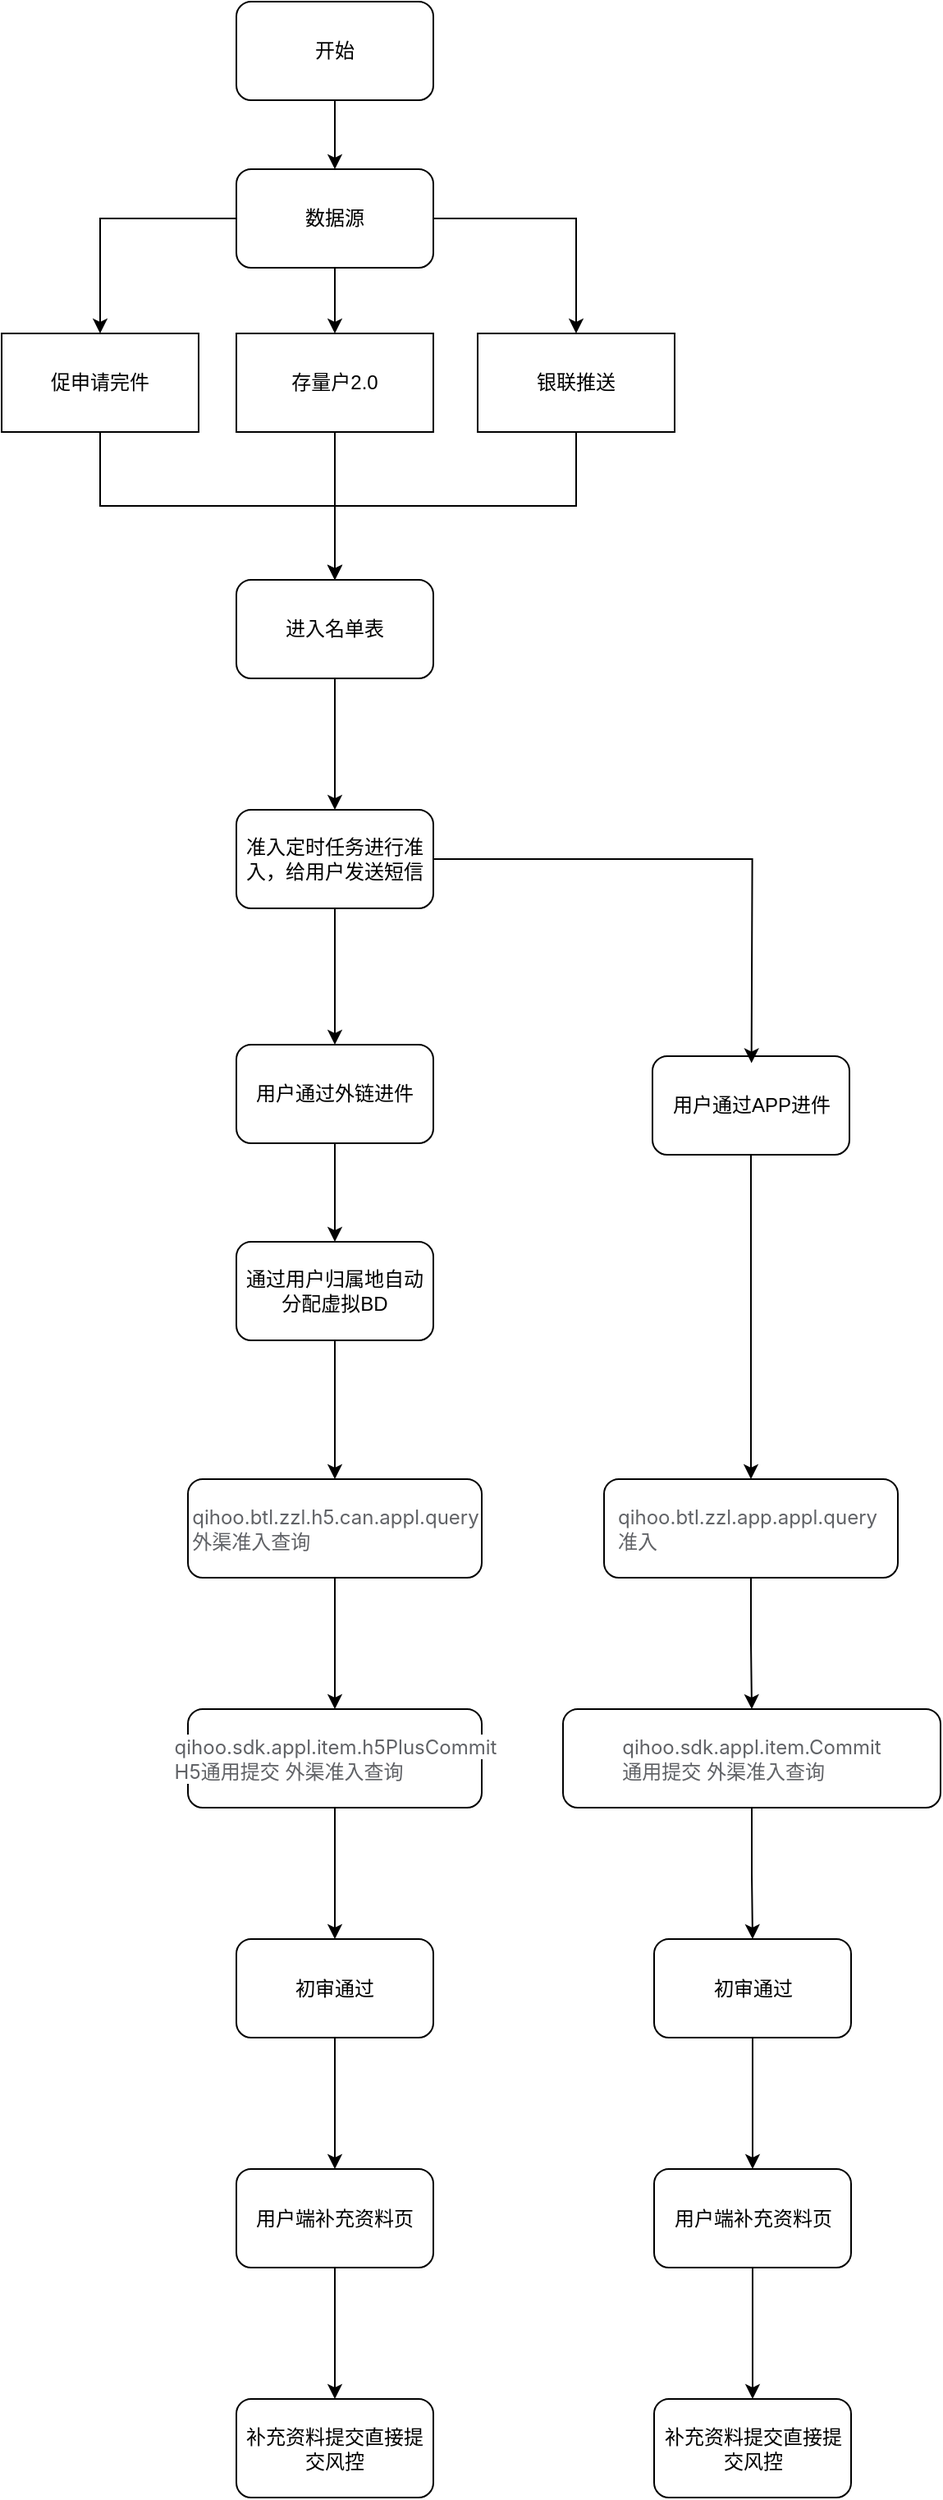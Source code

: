 <mxfile version="24.8.4">
  <diagram name="第 1 页" id="A0777vek0j0JSKXQK9_4">
    <mxGraphModel dx="1318" dy="2015" grid="1" gridSize="10" guides="1" tooltips="1" connect="1" arrows="1" fold="1" page="1" pageScale="1" pageWidth="827" pageHeight="1169" math="0" shadow="0">
      <root>
        <mxCell id="0" />
        <mxCell id="1" parent="0" />
        <mxCell id="Cu_a6kPjpPEJnt5boz2_-23" style="edgeStyle=orthogonalEdgeStyle;rounded=0;orthogonalLoop=1;jettySize=auto;html=1;exitX=0.5;exitY=1;exitDx=0;exitDy=0;entryX=0.5;entryY=0;entryDx=0;entryDy=0;" edge="1" parent="1" source="5QuEPFjCGACMdQFPJvil-6" target="5QuEPFjCGACMdQFPJvil-15">
          <mxGeometry relative="1" as="geometry" />
        </mxCell>
        <mxCell id="5QuEPFjCGACMdQFPJvil-6" value="银联推送" style="rounded=0;whiteSpace=wrap;html=1;" parent="1" vertex="1">
          <mxGeometry x="538" y="130" width="120" height="60" as="geometry" />
        </mxCell>
        <mxCell id="Cu_a6kPjpPEJnt5boz2_-13" value="" style="edgeStyle=orthogonalEdgeStyle;rounded=0;orthogonalLoop=1;jettySize=auto;html=1;" edge="1" parent="1" source="5QuEPFjCGACMdQFPJvil-15" target="Cu_a6kPjpPEJnt5boz2_-12">
          <mxGeometry relative="1" as="geometry" />
        </mxCell>
        <mxCell id="5QuEPFjCGACMdQFPJvil-15" value="进入名单表" style="rounded=1;whiteSpace=wrap;html=1;" parent="1" vertex="1">
          <mxGeometry x="391" y="280" width="120" height="60" as="geometry" />
        </mxCell>
        <mxCell id="5QuEPFjCGACMdQFPJvil-21" value="" style="edgeStyle=orthogonalEdgeStyle;rounded=0;orthogonalLoop=1;jettySize=auto;html=1;" parent="1" source="5QuEPFjCGACMdQFPJvil-19" target="5QuEPFjCGACMdQFPJvil-20" edge="1">
          <mxGeometry relative="1" as="geometry" />
        </mxCell>
        <mxCell id="5QuEPFjCGACMdQFPJvil-19" value="通过用户归属地自动分配虚拟BD" style="rounded=1;whiteSpace=wrap;html=1;" parent="1" vertex="1">
          <mxGeometry x="391" y="683" width="120" height="60" as="geometry" />
        </mxCell>
        <mxCell id="Cu_a6kPjpPEJnt5boz2_-2" value="" style="edgeStyle=orthogonalEdgeStyle;rounded=0;orthogonalLoop=1;jettySize=auto;html=1;" edge="1" parent="1" source="5QuEPFjCGACMdQFPJvil-20" target="Cu_a6kPjpPEJnt5boz2_-1">
          <mxGeometry relative="1" as="geometry" />
        </mxCell>
        <mxCell id="5QuEPFjCGACMdQFPJvil-20" value="&lt;span style=&quot;color: rgb(96, 98, 102); font-family: -apple-system, BlinkMacSystemFont, &amp;quot;Segoe UI&amp;quot;, &amp;quot;PingFang SC&amp;quot;, &amp;quot;Hiragino Sans GB&amp;quot;, &amp;quot;Microsoft YaHei&amp;quot;, &amp;quot;Helvetica Neue&amp;quot;, Helvetica, Arial, sans-serif, &amp;quot;Apple Color Emoji&amp;quot;, &amp;quot;Segoe UI Emoji&amp;quot;, &amp;quot;Segoe UI Symbol&amp;quot;; text-align: left; white-space-collapse: preserve; background-color: rgb(255, 255, 255);&quot;&gt;qihoo.btl.zzl.h5.can.appl.query&lt;/span&gt;&lt;div style=&quot;text-align: left;&quot;&gt;&lt;font face=&quot;-apple-system, BlinkMacSystemFont, Segoe UI, PingFang SC, Hiragino Sans GB, Microsoft YaHei, Helvetica Neue, Helvetica, Arial, sans-serif, Apple Color Emoji, Segoe UI Emoji, Segoe UI Symbol&quot; color=&quot;#606266&quot;&gt;&lt;span style=&quot;white-space-collapse: preserve; background-color: rgb(255, 255, 255);&quot;&gt;外渠准入查询&lt;/span&gt;&lt;/font&gt;&lt;/div&gt;" style="whiteSpace=wrap;html=1;rounded=1;" parent="1" vertex="1">
          <mxGeometry x="361.5" y="827.5" width="179" height="60" as="geometry" />
        </mxCell>
        <mxCell id="Cu_a6kPjpPEJnt5boz2_-4" value="" style="edgeStyle=orthogonalEdgeStyle;rounded=0;orthogonalLoop=1;jettySize=auto;html=1;" edge="1" parent="1" source="Cu_a6kPjpPEJnt5boz2_-1" target="Cu_a6kPjpPEJnt5boz2_-3">
          <mxGeometry relative="1" as="geometry" />
        </mxCell>
        <mxCell id="Cu_a6kPjpPEJnt5boz2_-1" value="&lt;div style=&quot;text-align: left;&quot;&gt;&lt;span style=&quot;color: rgb(96, 98, 102); font-family: -apple-system, BlinkMacSystemFont, &amp;quot;Segoe UI&amp;quot;, &amp;quot;PingFang SC&amp;quot;, &amp;quot;Hiragino Sans GB&amp;quot;, &amp;quot;Microsoft YaHei&amp;quot;, &amp;quot;Helvetica Neue&amp;quot;, Helvetica, Arial, sans-serif, &amp;quot;Apple Color Emoji&amp;quot;, &amp;quot;Segoe UI Emoji&amp;quot;, &amp;quot;Segoe UI Symbol&amp;quot;; white-space-collapse: preserve; background-color: rgb(255, 255, 255);&quot;&gt;qihoo.sdk.appl.item.h5PlusCommit&lt;/span&gt;&lt;/div&gt;&lt;div style=&quot;text-align: left;&quot;&gt;&lt;font face=&quot;-apple-system, BlinkMacSystemFont, Segoe UI, PingFang SC, Hiragino Sans GB, Microsoft YaHei, Helvetica Neue, Helvetica, Arial, sans-serif, Apple Color Emoji, Segoe UI Emoji, Segoe UI Symbol&quot; color=&quot;#606266&quot;&gt;&lt;span style=&quot;white-space-collapse: preserve; background-color: rgb(255, 255, 255);&quot;&gt;&lt;font class=&quot;__Cici__translate__ __Cici_translate_similar_text_content__&quot;&gt;H5通用提交 &lt;font style=&quot;display: inline-block;&quot; class=&quot;__Cici_translate_translated_inject_node__&quot;&gt;&lt;span&gt;外渠准入查询&lt;/span&gt;&lt;/font&gt;&lt;/font&gt;&lt;/span&gt;&lt;/font&gt;&lt;/div&gt;" style="whiteSpace=wrap;html=1;rounded=1;" vertex="1" parent="1">
          <mxGeometry x="361.5" y="967.5" width="179" height="60" as="geometry" />
        </mxCell>
        <mxCell id="Cu_a6kPjpPEJnt5boz2_-6" value="" style="edgeStyle=orthogonalEdgeStyle;rounded=0;orthogonalLoop=1;jettySize=auto;html=1;" edge="1" parent="1" source="Cu_a6kPjpPEJnt5boz2_-3" target="Cu_a6kPjpPEJnt5boz2_-5">
          <mxGeometry relative="1" as="geometry" />
        </mxCell>
        <mxCell id="Cu_a6kPjpPEJnt5boz2_-3" value="初审通过" style="whiteSpace=wrap;html=1;rounded=1;" vertex="1" parent="1">
          <mxGeometry x="391" y="1107.5" width="120" height="60" as="geometry" />
        </mxCell>
        <mxCell id="Cu_a6kPjpPEJnt5boz2_-8" value="" style="edgeStyle=orthogonalEdgeStyle;rounded=0;orthogonalLoop=1;jettySize=auto;html=1;" edge="1" parent="1" source="Cu_a6kPjpPEJnt5boz2_-5" target="Cu_a6kPjpPEJnt5boz2_-7">
          <mxGeometry relative="1" as="geometry" />
        </mxCell>
        <mxCell id="Cu_a6kPjpPEJnt5boz2_-5" value="用户端补充资料页" style="whiteSpace=wrap;html=1;rounded=1;" vertex="1" parent="1">
          <mxGeometry x="391" y="1247.5" width="120" height="60" as="geometry" />
        </mxCell>
        <mxCell id="Cu_a6kPjpPEJnt5boz2_-7" value="补充资料提交直接提交风控" style="whiteSpace=wrap;html=1;rounded=1;" vertex="1" parent="1">
          <mxGeometry x="391" y="1387.5" width="120" height="60" as="geometry" />
        </mxCell>
        <mxCell id="Cu_a6kPjpPEJnt5boz2_-16" value="" style="edgeStyle=orthogonalEdgeStyle;rounded=0;orthogonalLoop=1;jettySize=auto;html=1;" edge="1" parent="1" source="Cu_a6kPjpPEJnt5boz2_-12" target="Cu_a6kPjpPEJnt5boz2_-15">
          <mxGeometry relative="1" as="geometry" />
        </mxCell>
        <mxCell id="Cu_a6kPjpPEJnt5boz2_-12" value="准入定时任务进行准入，给用户发送短信" style="whiteSpace=wrap;html=1;rounded=1;" vertex="1" parent="1">
          <mxGeometry x="391" y="420" width="120" height="60" as="geometry" />
        </mxCell>
        <mxCell id="Cu_a6kPjpPEJnt5boz2_-24" style="edgeStyle=orthogonalEdgeStyle;rounded=0;orthogonalLoop=1;jettySize=auto;html=1;exitX=0.5;exitY=1;exitDx=0;exitDy=0;entryX=0.5;entryY=0;entryDx=0;entryDy=0;" edge="1" parent="1" source="Cu_a6kPjpPEJnt5boz2_-15" target="5QuEPFjCGACMdQFPJvil-19">
          <mxGeometry relative="1" as="geometry" />
        </mxCell>
        <mxCell id="Cu_a6kPjpPEJnt5boz2_-15" value="用户通过外链进件" style="whiteSpace=wrap;html=1;rounded=1;" vertex="1" parent="1">
          <mxGeometry x="391" y="563" width="120" height="60" as="geometry" />
        </mxCell>
        <mxCell id="Cu_a6kPjpPEJnt5boz2_-20" style="edgeStyle=orthogonalEdgeStyle;rounded=0;orthogonalLoop=1;jettySize=auto;html=1;exitX=0.5;exitY=1;exitDx=0;exitDy=0;entryX=0.5;entryY=0;entryDx=0;entryDy=0;" edge="1" parent="1" source="Cu_a6kPjpPEJnt5boz2_-19" target="5QuEPFjCGACMdQFPJvil-15">
          <mxGeometry relative="1" as="geometry" />
        </mxCell>
        <mxCell id="Cu_a6kPjpPEJnt5boz2_-19" value="存量户2.0" style="rounded=0;whiteSpace=wrap;html=1;" vertex="1" parent="1">
          <mxGeometry x="391" y="130" width="120" height="60" as="geometry" />
        </mxCell>
        <mxCell id="Cu_a6kPjpPEJnt5boz2_-22" style="edgeStyle=orthogonalEdgeStyle;rounded=0;orthogonalLoop=1;jettySize=auto;html=1;exitX=0.5;exitY=1;exitDx=0;exitDy=0;entryX=0.5;entryY=0;entryDx=0;entryDy=0;" edge="1" parent="1" source="Cu_a6kPjpPEJnt5boz2_-21" target="5QuEPFjCGACMdQFPJvil-15">
          <mxGeometry relative="1" as="geometry" />
        </mxCell>
        <mxCell id="Cu_a6kPjpPEJnt5boz2_-21" value="促申请完件" style="rounded=0;whiteSpace=wrap;html=1;" vertex="1" parent="1">
          <mxGeometry x="248" y="130" width="120" height="60" as="geometry" />
        </mxCell>
        <mxCell id="Cu_a6kPjpPEJnt5boz2_-28" value="" style="edgeStyle=orthogonalEdgeStyle;rounded=0;orthogonalLoop=1;jettySize=auto;html=1;" edge="1" parent="1" source="Cu_a6kPjpPEJnt5boz2_-25" target="Cu_a6kPjpPEJnt5boz2_-27">
          <mxGeometry relative="1" as="geometry" />
        </mxCell>
        <mxCell id="Cu_a6kPjpPEJnt5boz2_-25" value="开始" style="rounded=1;whiteSpace=wrap;html=1;" vertex="1" parent="1">
          <mxGeometry x="391" y="-72" width="120" height="60" as="geometry" />
        </mxCell>
        <mxCell id="Cu_a6kPjpPEJnt5boz2_-29" style="edgeStyle=orthogonalEdgeStyle;rounded=0;orthogonalLoop=1;jettySize=auto;html=1;exitX=0.5;exitY=1;exitDx=0;exitDy=0;entryX=0.5;entryY=0;entryDx=0;entryDy=0;" edge="1" parent="1" source="Cu_a6kPjpPEJnt5boz2_-27" target="Cu_a6kPjpPEJnt5boz2_-19">
          <mxGeometry relative="1" as="geometry" />
        </mxCell>
        <mxCell id="Cu_a6kPjpPEJnt5boz2_-30" style="edgeStyle=orthogonalEdgeStyle;rounded=0;orthogonalLoop=1;jettySize=auto;html=1;exitX=0;exitY=0.5;exitDx=0;exitDy=0;entryX=0.5;entryY=0;entryDx=0;entryDy=0;" edge="1" parent="1" source="Cu_a6kPjpPEJnt5boz2_-27" target="Cu_a6kPjpPEJnt5boz2_-21">
          <mxGeometry relative="1" as="geometry" />
        </mxCell>
        <mxCell id="Cu_a6kPjpPEJnt5boz2_-31" style="edgeStyle=orthogonalEdgeStyle;rounded=0;orthogonalLoop=1;jettySize=auto;html=1;exitX=1;exitY=0.5;exitDx=0;exitDy=0;entryX=0.5;entryY=0;entryDx=0;entryDy=0;" edge="1" parent="1" source="Cu_a6kPjpPEJnt5boz2_-27" target="5QuEPFjCGACMdQFPJvil-6">
          <mxGeometry relative="1" as="geometry" />
        </mxCell>
        <mxCell id="Cu_a6kPjpPEJnt5boz2_-27" value="数据源" style="whiteSpace=wrap;html=1;rounded=1;" vertex="1" parent="1">
          <mxGeometry x="391" y="30" width="120" height="60" as="geometry" />
        </mxCell>
        <mxCell id="Cu_a6kPjpPEJnt5boz2_-34" style="edgeStyle=orthogonalEdgeStyle;rounded=0;orthogonalLoop=1;jettySize=auto;html=1;exitX=0.5;exitY=1;exitDx=0;exitDy=0;" edge="1" parent="1" source="Cu_a6kPjpPEJnt5boz2_-32" target="Cu_a6kPjpPEJnt5boz2_-33">
          <mxGeometry relative="1" as="geometry" />
        </mxCell>
        <mxCell id="Cu_a6kPjpPEJnt5boz2_-32" value="用户通过APP进件" style="whiteSpace=wrap;html=1;rounded=1;" vertex="1" parent="1">
          <mxGeometry x="644.5" y="570" width="120" height="60" as="geometry" />
        </mxCell>
        <mxCell id="Cu_a6kPjpPEJnt5boz2_-43" style="edgeStyle=orthogonalEdgeStyle;rounded=0;orthogonalLoop=1;jettySize=auto;html=1;exitX=0.5;exitY=1;exitDx=0;exitDy=0;" edge="1" parent="1" source="Cu_a6kPjpPEJnt5boz2_-33" target="Cu_a6kPjpPEJnt5boz2_-37">
          <mxGeometry relative="1" as="geometry" />
        </mxCell>
        <mxCell id="Cu_a6kPjpPEJnt5boz2_-33" value="&lt;div style=&quot;text-align: left;&quot;&gt;&lt;font face=&quot;-apple-system, BlinkMacSystemFont, Segoe UI, PingFang SC, Hiragino Sans GB, Microsoft YaHei, Helvetica Neue, Helvetica, Arial, sans-serif, Apple Color Emoji, Segoe UI Emoji, Segoe UI Symbol&quot; color=&quot;#606266&quot;&gt;&lt;span style=&quot;background-color: rgb(255, 255, 255);&quot;&gt;&lt;span style=&quot;white-space-collapse: preserve;&quot;&gt;qihoo.btl.zzl.app.appl.query&#x9;&lt;/span&gt;&lt;/span&gt;&lt;/font&gt;&lt;/div&gt;&lt;div style=&quot;text-align: left;&quot;&gt;&lt;font face=&quot;-apple-system, BlinkMacSystemFont, Segoe UI, PingFang SC, Hiragino Sans GB, Microsoft YaHei, Helvetica Neue, Helvetica, Arial, sans-serif, Apple Color Emoji, Segoe UI Emoji, Segoe UI Symbol&quot; color=&quot;#606266&quot;&gt;&lt;span style=&quot;background-color: rgb(255, 255, 255);&quot;&gt;&lt;span style=&quot;white-space-collapse: preserve;&quot;&gt;准入&lt;/span&gt;&lt;/span&gt;&lt;/font&gt;&lt;/div&gt;" style="whiteSpace=wrap;html=1;rounded=1;" vertex="1" parent="1">
          <mxGeometry x="615" y="827.5" width="179" height="60" as="geometry" />
        </mxCell>
        <mxCell id="Cu_a6kPjpPEJnt5boz2_-36" value="" style="edgeStyle=orthogonalEdgeStyle;rounded=0;orthogonalLoop=1;jettySize=auto;html=1;" edge="1" parent="1" source="Cu_a6kPjpPEJnt5boz2_-37" target="Cu_a6kPjpPEJnt5boz2_-39">
          <mxGeometry relative="1" as="geometry" />
        </mxCell>
        <mxCell id="Cu_a6kPjpPEJnt5boz2_-37" value="&lt;div style=&quot;text-align: left;&quot;&gt;&lt;span style=&quot;color: rgb(96, 98, 102); font-family: -apple-system, BlinkMacSystemFont, &amp;quot;Segoe UI&amp;quot;, &amp;quot;PingFang SC&amp;quot;, &amp;quot;Hiragino Sans GB&amp;quot;, &amp;quot;Microsoft YaHei&amp;quot;, &amp;quot;Helvetica Neue&amp;quot;, Helvetica, Arial, sans-serif, &amp;quot;Apple Color Emoji&amp;quot;, &amp;quot;Segoe UI Emoji&amp;quot;, &amp;quot;Segoe UI Symbol&amp;quot;; white-space-collapse: preserve; background-color: rgb(255, 255, 255);&quot;&gt;qihoo.sdk.appl.item.&lt;/span&gt;&lt;span style=&quot;background-color: rgb(255, 255, 255); color: rgb(96, 98, 102); font-family: -apple-system, BlinkMacSystemFont, &amp;quot;Segoe UI&amp;quot;, &amp;quot;PingFang SC&amp;quot;, &amp;quot;Hiragino Sans GB&amp;quot;, &amp;quot;Microsoft YaHei&amp;quot;, &amp;quot;Helvetica Neue&amp;quot;, Helvetica, Arial, sans-serif, &amp;quot;Apple Color Emoji&amp;quot;, &amp;quot;Segoe UI Emoji&amp;quot;, &amp;quot;Segoe UI Symbol&amp;quot;; white-space-collapse: preserve;&quot;&gt;Commit&lt;/span&gt;&lt;/div&gt;&lt;div style=&quot;text-align: left;&quot;&gt;&lt;font face=&quot;-apple-system, BlinkMacSystemFont, Segoe UI, PingFang SC, Hiragino Sans GB, Microsoft YaHei, Helvetica Neue, Helvetica, Arial, sans-serif, Apple Color Emoji, Segoe UI Emoji, Segoe UI Symbol&quot; color=&quot;#606266&quot;&gt;&lt;span style=&quot;white-space-collapse: preserve; background-color: rgb(255, 255, 255);&quot;&gt;&lt;font class=&quot;__Cici__translate__ __Cici_translate_similar_text_content__&quot;&gt;通用提交 &lt;font style=&quot;display: inline-block;&quot; class=&quot;__Cici_translate_translated_inject_node__&quot;&gt;&lt;span&gt;外渠准入查询&lt;/span&gt;&lt;/font&gt;&lt;/font&gt;&lt;/span&gt;&lt;/font&gt;&lt;/div&gt;" style="whiteSpace=wrap;html=1;rounded=1;" vertex="1" parent="1">
          <mxGeometry x="590" y="967.5" width="230" height="60" as="geometry" />
        </mxCell>
        <mxCell id="Cu_a6kPjpPEJnt5boz2_-38" value="" style="edgeStyle=orthogonalEdgeStyle;rounded=0;orthogonalLoop=1;jettySize=auto;html=1;" edge="1" parent="1" source="Cu_a6kPjpPEJnt5boz2_-39" target="Cu_a6kPjpPEJnt5boz2_-41">
          <mxGeometry relative="1" as="geometry" />
        </mxCell>
        <mxCell id="Cu_a6kPjpPEJnt5boz2_-39" value="初审通过" style="whiteSpace=wrap;html=1;rounded=1;" vertex="1" parent="1">
          <mxGeometry x="645.5" y="1107.5" width="120" height="60" as="geometry" />
        </mxCell>
        <mxCell id="Cu_a6kPjpPEJnt5boz2_-40" value="" style="edgeStyle=orthogonalEdgeStyle;rounded=0;orthogonalLoop=1;jettySize=auto;html=1;" edge="1" parent="1" source="Cu_a6kPjpPEJnt5boz2_-41" target="Cu_a6kPjpPEJnt5boz2_-42">
          <mxGeometry relative="1" as="geometry" />
        </mxCell>
        <mxCell id="Cu_a6kPjpPEJnt5boz2_-41" value="用户端补充资料页" style="whiteSpace=wrap;html=1;rounded=1;" vertex="1" parent="1">
          <mxGeometry x="645.5" y="1247.5" width="120" height="60" as="geometry" />
        </mxCell>
        <mxCell id="Cu_a6kPjpPEJnt5boz2_-42" value="补充资料提交直接提交风控" style="whiteSpace=wrap;html=1;rounded=1;" vertex="1" parent="1">
          <mxGeometry x="645.5" y="1387.5" width="120" height="60" as="geometry" />
        </mxCell>
        <mxCell id="Cu_a6kPjpPEJnt5boz2_-44" style="edgeStyle=orthogonalEdgeStyle;rounded=0;orthogonalLoop=1;jettySize=auto;html=1;exitX=1;exitY=0.5;exitDx=0;exitDy=0;entryX=0.411;entryY=0.07;entryDx=0;entryDy=0;entryPerimeter=0;" edge="1" parent="1" source="Cu_a6kPjpPEJnt5boz2_-12">
          <mxGeometry relative="1" as="geometry">
            <mxPoint x="522" y="450" as="sourcePoint" />
            <mxPoint x="704.82" y="574.2" as="targetPoint" />
          </mxGeometry>
        </mxCell>
      </root>
    </mxGraphModel>
  </diagram>
</mxfile>
